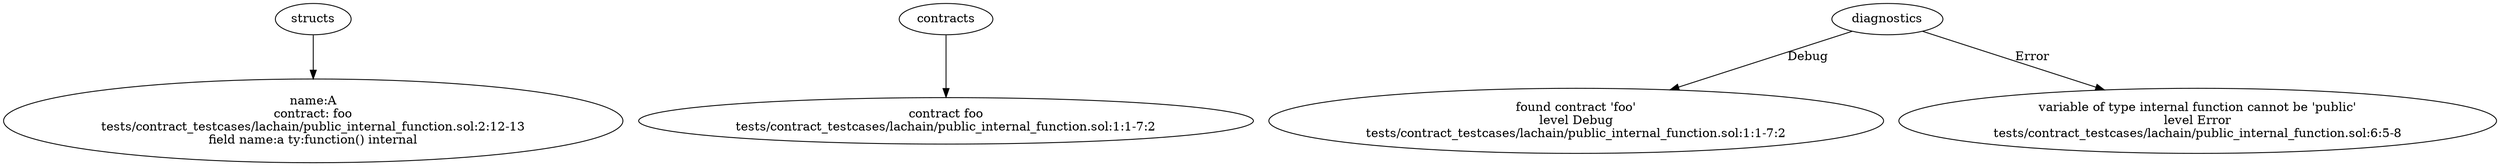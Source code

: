 strict digraph "tests/contract_testcases/lachain/public_internal_function.sol" {
	A [label="name:A\ncontract: foo\ntests/contract_testcases/lachain/public_internal_function.sol:2:12-13\nfield name:a ty:function() internal"]
	contract [label="contract foo\ntests/contract_testcases/lachain/public_internal_function.sol:1:1-7:2"]
	diagnostic [label="found contract 'foo'\nlevel Debug\ntests/contract_testcases/lachain/public_internal_function.sol:1:1-7:2"]
	diagnostic_6 [label="variable of type internal function cannot be 'public'\nlevel Error\ntests/contract_testcases/lachain/public_internal_function.sol:6:5-8"]
	structs -> A
	contracts -> contract
	diagnostics -> diagnostic [label="Debug"]
	diagnostics -> diagnostic_6 [label="Error"]
}
